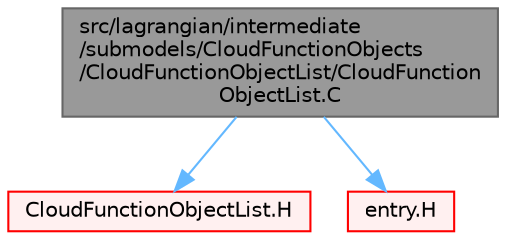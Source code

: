 digraph "src/lagrangian/intermediate/submodels/CloudFunctionObjects/CloudFunctionObjectList/CloudFunctionObjectList.C"
{
 // LATEX_PDF_SIZE
  bgcolor="transparent";
  edge [fontname=Helvetica,fontsize=10,labelfontname=Helvetica,labelfontsize=10];
  node [fontname=Helvetica,fontsize=10,shape=box,height=0.2,width=0.4];
  Node1 [id="Node000001",label="src/lagrangian/intermediate\l/submodels/CloudFunctionObjects\l/CloudFunctionObjectList/CloudFunction\lObjectList.C",height=0.2,width=0.4,color="gray40", fillcolor="grey60", style="filled", fontcolor="black",tooltip=" "];
  Node1 -> Node2 [id="edge1_Node000001_Node000002",color="steelblue1",style="solid",tooltip=" "];
  Node2 [id="Node000002",label="CloudFunctionObjectList.H",height=0.2,width=0.4,color="red", fillcolor="#FFF0F0", style="filled",URL="$CloudFunctionObjectList_8H.html",tooltip=" "];
  Node1 -> Node104 [id="edge2_Node000001_Node000104",color="steelblue1",style="solid",tooltip=" "];
  Node104 [id="Node000104",label="entry.H",height=0.2,width=0.4,color="red", fillcolor="#FFF0F0", style="filled",URL="$entry_8H.html",tooltip=" "];
}
